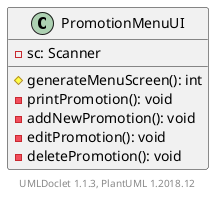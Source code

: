 @startuml

    class PromotionMenuUI [[../sg/edu/ntu/scse/cz2002/ui/PromotionMenuUI.html]] {
        -sc: Scanner
        #generateMenuScreen(): int
        -printPromotion(): void
        -addNewPromotion(): void
        -editPromotion(): void
        -deletePromotion(): void
    }


    center footer UMLDoclet 1.1.3, PlantUML 1.2018.12
@enduml
